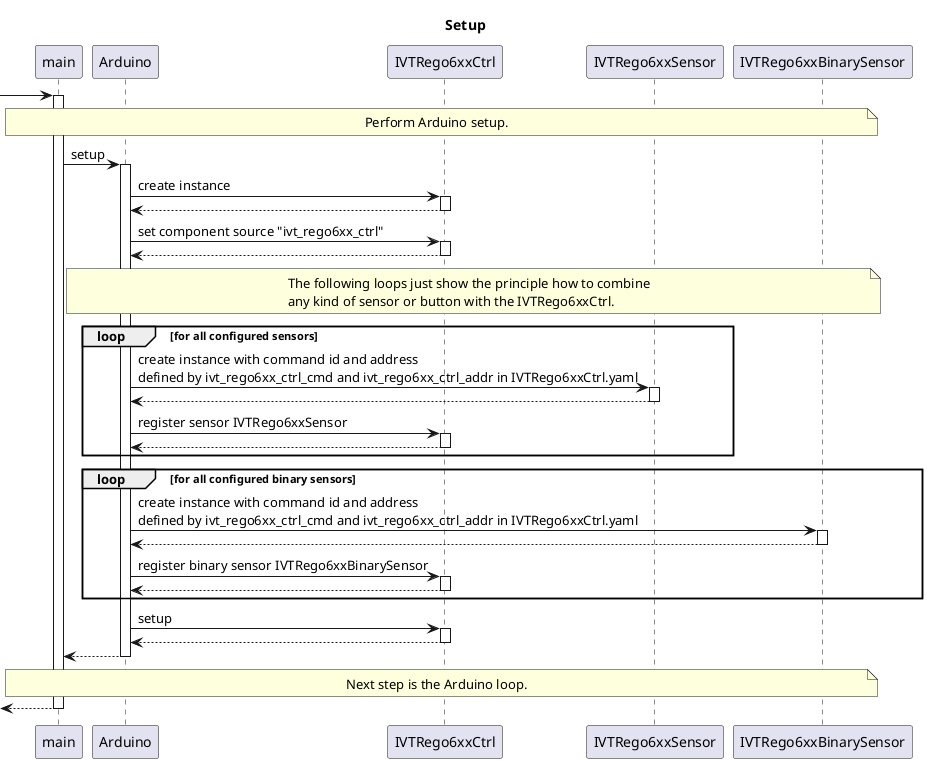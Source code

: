 @startuml setup

title Setup

participant "main" as main
participant "Arduino" as arduino
participant "IVTRego6xxCtrl" as ivtRego6xxCtrl
participant "IVTRego6xxSensor" as ivtRego6xxSensor
participant "IVTRego6xxBinarySensor" as ivtRego6xxBinarySensor

autoactivate on

-> main

    note over main,ivtRego6xxBinarySensor
        Perform Arduino setup.
    end note

    main -> arduino: setup
        arduino -> ivtRego6xxCtrl: create instance
        arduino <-- ivtRego6xxCtrl
        arduino -> ivtRego6xxCtrl: set component source "ivt_rego6xx_ctrl"
        arduino <-- ivtRego6xxCtrl

        note over arduino,ivtRego6xxBinarySensor
            The following loops just show the principle how to combine
            any kind of sensor or button with the IVTRego6xxCtrl.
        end note

        loop for all configured sensors
            arduino -> ivtRego6xxSensor: create instance with command id and address\ndefined by ivt_rego6xx_ctrl_cmd and ivt_rego6xx_ctrl_addr in IVTRego6xxCtrl.yaml
            arduino <-- ivtRego6xxSensor
            arduino -> ivtRego6xxCtrl: register sensor IVTRego6xxSensor
            arduino <-- ivtRego6xxCtrl
        end

        loop for all configured binary sensors
            arduino -> ivtRego6xxBinarySensor: create instance with command id and address\ndefined by ivt_rego6xx_ctrl_cmd and ivt_rego6xx_ctrl_addr in IVTRego6xxCtrl.yaml
            arduino <-- ivtRego6xxBinarySensor
            arduino -> ivtRego6xxCtrl: register binary sensor IVTRego6xxBinarySensor
            arduino <-- ivtRego6xxCtrl
        end

        arduino -> ivtRego6xxCtrl: setup
        arduino <-- ivtRego6xxCtrl
    main <-- arduino

    note over main,ivtRego6xxBinarySensor
        Next step is the Arduino loop.
    end note

<-- main

@enduml
